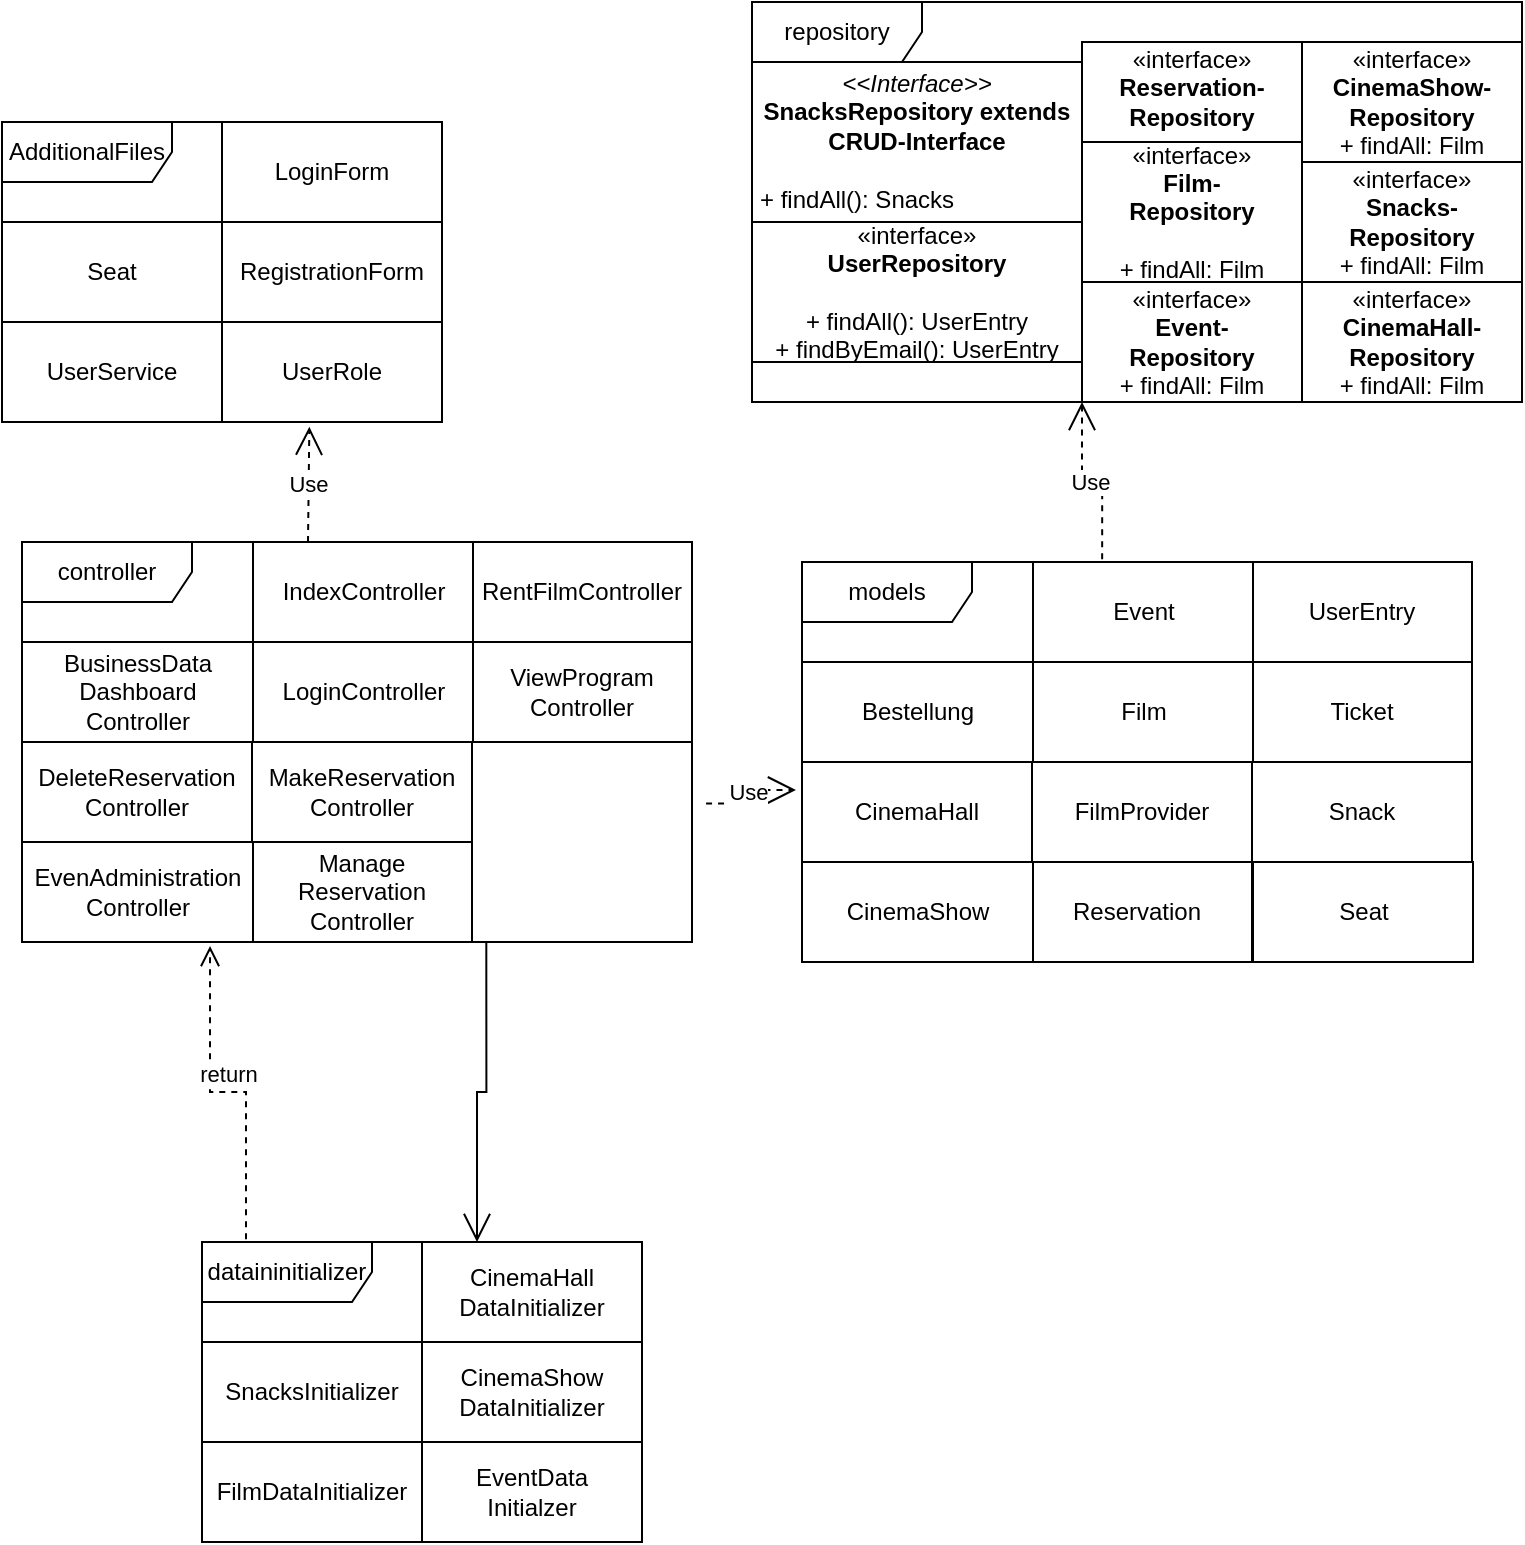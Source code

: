 <mxfile version="24.4.4" type="device">
  <diagram id="lcPPTLjZXhJ7gWwHTS3b" name="Page-1">
    <mxGraphModel dx="1434" dy="754" grid="1" gridSize="10" guides="1" tooltips="1" connect="1" arrows="1" fold="1" page="1" pageScale="1" pageWidth="850" pageHeight="1100" math="0" shadow="0">
      <root>
        <mxCell id="0" />
        <mxCell id="1" parent="0" />
        <mxCell id="2" value="repository" style="shape=umlFrame;whiteSpace=wrap;html=1;pointerEvents=0;width=85;height=30;" parent="1" vertex="1">
          <mxGeometry x="425" width="385" height="200" as="geometry" />
        </mxCell>
        <mxCell id="3" value="&lt;p style=&quot;margin:0px;margin-top:4px;text-align:center;&quot;&gt;&lt;i&gt;&amp;lt;&amp;lt;Interface&amp;gt;&amp;gt;&lt;/i&gt;&lt;br&gt;&lt;b&gt;SnacksRepository extends CRUD-Interface&lt;/b&gt;&lt;/p&gt;&lt;p style=&quot;margin:0px;margin-left:4px;&quot;&gt;&lt;br&gt;&lt;/p&gt;&lt;p style=&quot;margin:0px;margin-left:4px;&quot;&gt;+ findAll(): Snacks&lt;br&gt;&lt;/p&gt;" style="verticalAlign=top;align=left;overflow=fill;fontSize=12;fontFamily=Helvetica;html=1;whiteSpace=wrap;" parent="1" vertex="1">
          <mxGeometry x="425" y="30" width="165" height="80" as="geometry" />
        </mxCell>
        <mxCell id="4" value="«interface»&lt;br&gt;&lt;b&gt;UserRepository&lt;br&gt;&lt;br&gt;&lt;/b&gt;+ findAll(): UserEntry&lt;br&gt;&lt;span style=&quot;border-color: var(--border-color);&quot;&gt;+ findByEmail(): UserEntry&lt;/span&gt;&lt;b&gt;&lt;br&gt;&lt;/b&gt;" style="html=1;whiteSpace=wrap;" parent="1" vertex="1">
          <mxGeometry x="425" y="110" width="165" height="70" as="geometry" />
        </mxCell>
        <mxCell id="6" value="«interface»&lt;br&gt;&lt;b&gt;Reservation-&lt;/b&gt;&lt;b&gt;Repository&lt;/b&gt;&lt;br&gt;&lt;b&gt;&lt;br&gt;&lt;/b&gt;" style="html=1;whiteSpace=wrap;" parent="1" vertex="1">
          <mxGeometry x="590" y="20" width="110" height="60" as="geometry" />
        </mxCell>
        <mxCell id="8" value="«interface»&lt;br&gt;&lt;div&gt;&lt;b&gt;Film-&lt;/b&gt;&lt;/div&gt;&lt;div&gt;&lt;b&gt;Repository&lt;/b&gt;&lt;/div&gt;&lt;br&gt;+ findAll: Film" style="html=1;whiteSpace=wrap;" parent="1" vertex="1">
          <mxGeometry x="590" y="70" width="110" height="70" as="geometry" />
        </mxCell>
        <mxCell id="9" value="«interface»&lt;br&gt;&lt;b&gt;Event-&lt;br&gt;&lt;/b&gt;&lt;b&gt;Repository&lt;/b&gt;&lt;br&gt;+ findAll: Film" style="html=1;whiteSpace=wrap;" parent="1" vertex="1">
          <mxGeometry x="590" y="140" width="110" height="60" as="geometry" />
        </mxCell>
        <mxCell id="13" value="" style="edgeStyle=orthogonalEdgeStyle;rounded=0;orthogonalLoop=1;jettySize=auto;html=1;" parent="1" source="10" target="12" edge="1">
          <mxGeometry relative="1" as="geometry" />
        </mxCell>
        <mxCell id="10" value="«interface»&lt;br&gt;&lt;div&gt;&lt;b&gt;Snacks-&lt;/b&gt;&lt;/div&gt;&lt;b&gt;Repository&lt;/b&gt;&lt;br&gt;+ findAll: Film" style="html=1;whiteSpace=wrap;" parent="1" vertex="1">
          <mxGeometry x="700" y="80" width="110" height="60" as="geometry" />
        </mxCell>
        <mxCell id="11" value="«interface»&lt;br&gt;&lt;div&gt;&lt;b&gt;CinemaShow-&lt;/b&gt;&lt;/div&gt;&lt;b&gt;Repository&lt;/b&gt;&lt;br&gt;+ findAll: Film" style="html=1;whiteSpace=wrap;" parent="1" vertex="1">
          <mxGeometry x="700" y="20" width="110" height="60" as="geometry" />
        </mxCell>
        <mxCell id="12" value="«interface»&lt;br&gt;&lt;b&gt;CinemaHall-&lt;br&gt;&lt;/b&gt;&lt;b&gt;Repository&lt;/b&gt;&lt;br&gt;+ findAll: Film" style="html=1;whiteSpace=wrap;" parent="1" vertex="1">
          <mxGeometry x="700" y="140" width="110" height="60" as="geometry" />
        </mxCell>
        <mxCell id="14" value="models" style="shape=umlFrame;whiteSpace=wrap;html=1;pointerEvents=0;width=85;height=30;" parent="1" vertex="1">
          <mxGeometry x="450" y="280" width="335" height="200" as="geometry" />
        </mxCell>
        <mxCell id="32" value="UserEntry" style="html=1;whiteSpace=wrap;" parent="1" vertex="1">
          <mxGeometry x="675" y="280" width="110" height="50" as="geometry" />
        </mxCell>
        <mxCell id="33" value="Ticket" style="html=1;whiteSpace=wrap;" parent="1" vertex="1">
          <mxGeometry x="675" y="330" width="110" height="50" as="geometry" />
        </mxCell>
        <mxCell id="34" value="Snack" style="html=1;whiteSpace=wrap;" parent="1" vertex="1">
          <mxGeometry x="675" y="380" width="110" height="50" as="geometry" />
        </mxCell>
        <mxCell id="35" value="FilmProvider" style="html=1;whiteSpace=wrap;" parent="1" vertex="1">
          <mxGeometry x="565" y="380" width="110" height="50" as="geometry" />
        </mxCell>
        <mxCell id="36" value="Film" style="html=1;whiteSpace=wrap;" parent="1" vertex="1">
          <mxGeometry x="565.5" y="330" width="110" height="50" as="geometry" />
        </mxCell>
        <mxCell id="37" value="Event" style="html=1;whiteSpace=wrap;" parent="1" vertex="1">
          <mxGeometry x="565.5" y="280" width="110" height="50" as="geometry" />
        </mxCell>
        <mxCell id="39" value="Bestellung" style="html=1;whiteSpace=wrap;" parent="1" vertex="1">
          <mxGeometry x="450" y="330" width="115.5" height="50" as="geometry" />
        </mxCell>
        <mxCell id="40" value="CinemaHall" style="html=1;whiteSpace=wrap;" parent="1" vertex="1">
          <mxGeometry x="450" y="380" width="115" height="50" as="geometry" />
        </mxCell>
        <mxCell id="42" value="Reservation" style="html=1;whiteSpace=wrap;" parent="1" vertex="1">
          <mxGeometry x="560" y="430" width="115" height="50" as="geometry" />
        </mxCell>
        <mxCell id="43" value="Seat" style="html=1;whiteSpace=wrap;" parent="1" vertex="1">
          <mxGeometry x="675.5" y="430" width="110" height="50" as="geometry" />
        </mxCell>
        <mxCell id="44" value="CinemaShow" style="html=1;whiteSpace=wrap;" parent="1" vertex="1">
          <mxGeometry x="450" y="430" width="115.5" height="50" as="geometry" />
        </mxCell>
        <mxCell id="45" value="Use" style="endArrow=open;endSize=12;dashed=1;html=1;rounded=0;exitX=0.448;exitY=-0.007;exitDx=0;exitDy=0;exitPerimeter=0;entryX=0;entryY=1;entryDx=0;entryDy=0;edgeStyle=orthogonalEdgeStyle;" parent="1" source="14" target="9" edge="1">
          <mxGeometry width="160" relative="1" as="geometry">
            <mxPoint x="440" y="410" as="sourcePoint" />
            <mxPoint x="480" y="370" as="targetPoint" />
          </mxGeometry>
        </mxCell>
        <mxCell id="46" value="AdditionalFiles" style="shape=umlFrame;whiteSpace=wrap;html=1;pointerEvents=0;width=85;height=30;" parent="1" vertex="1">
          <mxGeometry x="50" y="60" width="220" height="150" as="geometry" />
        </mxCell>
        <mxCell id="47" value="LoginForm" style="html=1;whiteSpace=wrap;" parent="1" vertex="1">
          <mxGeometry x="160" y="60" width="110" height="50" as="geometry" />
        </mxCell>
        <mxCell id="48" value="Seat" style="html=1;whiteSpace=wrap;" parent="1" vertex="1">
          <mxGeometry x="50" y="110" width="110" height="50" as="geometry" />
        </mxCell>
        <mxCell id="49" value="UserService" style="html=1;whiteSpace=wrap;" parent="1" vertex="1">
          <mxGeometry x="50" y="160" width="110" height="50" as="geometry" />
        </mxCell>
        <mxCell id="50" value="RegistrationForm" style="html=1;whiteSpace=wrap;" parent="1" vertex="1">
          <mxGeometry x="160" y="110" width="110" height="50" as="geometry" />
        </mxCell>
        <mxCell id="51" value="UserRole" style="html=1;whiteSpace=wrap;" parent="1" vertex="1">
          <mxGeometry x="160" y="160" width="110" height="50" as="geometry" />
        </mxCell>
        <mxCell id="53" value="dataininitializer" style="shape=umlFrame;whiteSpace=wrap;html=1;pointerEvents=0;width=85;height=30;" parent="1" vertex="1">
          <mxGeometry x="150" y="620" width="220" height="150" as="geometry" />
        </mxCell>
        <mxCell id="56" value="CinemaHall&lt;br&gt;DataInitializer" style="html=1;whiteSpace=wrap;" parent="1" vertex="1">
          <mxGeometry x="260" y="620" width="110" height="50" as="geometry" />
        </mxCell>
        <mxCell id="57" value="SnacksInitializer" style="html=1;whiteSpace=wrap;" parent="1" vertex="1">
          <mxGeometry x="150" y="670" width="110" height="50" as="geometry" />
        </mxCell>
        <mxCell id="58" value="FilmDataInitializer" style="html=1;whiteSpace=wrap;" parent="1" vertex="1">
          <mxGeometry x="150" y="720" width="110" height="50" as="geometry" />
        </mxCell>
        <mxCell id="59" value="CinemaShow&lt;br&gt;DataInitializer" style="html=1;whiteSpace=wrap;" parent="1" vertex="1">
          <mxGeometry x="260" y="670" width="110" height="50" as="geometry" />
        </mxCell>
        <mxCell id="60" value="EventData&lt;br&gt;Initialzer" style="html=1;whiteSpace=wrap;" parent="1" vertex="1">
          <mxGeometry x="260" y="720" width="110" height="50" as="geometry" />
        </mxCell>
        <mxCell id="62" value="controller" style="shape=umlFrame;whiteSpace=wrap;html=1;pointerEvents=0;width=85;height=30;" parent="1" vertex="1">
          <mxGeometry x="60" y="270" width="335" height="200" as="geometry" />
        </mxCell>
        <mxCell id="63" value="RentFilmController" style="html=1;whiteSpace=wrap;" parent="1" vertex="1">
          <mxGeometry x="285" y="270" width="110" height="50" as="geometry" />
        </mxCell>
        <mxCell id="64" value="ViewProgram&lt;br&gt;Controller" style="html=1;whiteSpace=wrap;" parent="1" vertex="1">
          <mxGeometry x="285" y="320" width="110" height="50" as="geometry" />
        </mxCell>
        <mxCell id="66" value="MakeReservation&lt;br&gt;Controller" style="html=1;whiteSpace=wrap;" parent="1" vertex="1">
          <mxGeometry x="175" y="370" width="110" height="50" as="geometry" />
        </mxCell>
        <mxCell id="67" value="LoginController" style="html=1;whiteSpace=wrap;" parent="1" vertex="1">
          <mxGeometry x="175.5" y="320" width="110" height="50" as="geometry" />
        </mxCell>
        <mxCell id="68" value="IndexController" style="html=1;whiteSpace=wrap;" parent="1" vertex="1">
          <mxGeometry x="175.5" y="270" width="110" height="50" as="geometry" />
        </mxCell>
        <mxCell id="69" value="BusinessData&lt;br&gt;Dashboard&lt;br&gt;Controller" style="html=1;whiteSpace=wrap;" parent="1" vertex="1">
          <mxGeometry x="60" y="320" width="115.5" height="50" as="geometry" />
        </mxCell>
        <mxCell id="70" value="DeleteReservation&lt;br&gt;Controller" style="html=1;whiteSpace=wrap;" parent="1" vertex="1">
          <mxGeometry x="60" y="370" width="115" height="50" as="geometry" />
        </mxCell>
        <mxCell id="71" value="Manage&lt;br&gt;Reservation&lt;br&gt;Controller" style="html=1;whiteSpace=wrap;" parent="1" vertex="1">
          <mxGeometry x="175" y="420" width="110" height="50" as="geometry" />
        </mxCell>
        <mxCell id="73" value="EvenAdministration Controller" style="html=1;whiteSpace=wrap;" parent="1" vertex="1">
          <mxGeometry x="60" y="420" width="115.5" height="50" as="geometry" />
        </mxCell>
        <mxCell id="74" value="return" style="html=1;verticalAlign=bottom;endArrow=open;dashed=1;endSize=8;rounded=0;entryX=0.814;entryY=1.04;entryDx=0;entryDy=0;entryPerimeter=0;exitX=0.1;exitY=-0.009;exitDx=0;exitDy=0;exitPerimeter=0;edgeStyle=orthogonalEdgeStyle;" parent="1" source="53" target="73" edge="1">
          <mxGeometry relative="1" as="geometry">
            <mxPoint x="180" y="590" as="sourcePoint" />
            <mxPoint x="210" y="910" as="targetPoint" />
          </mxGeometry>
        </mxCell>
        <mxCell id="75" value="" style="endArrow=open;endFill=1;endSize=12;html=1;rounded=0;exitX=0.693;exitY=1.002;exitDx=0;exitDy=0;exitPerimeter=0;entryX=0.25;entryY=0;entryDx=0;entryDy=0;edgeStyle=orthogonalEdgeStyle;" parent="1" source="62" target="56" edge="1">
          <mxGeometry width="160" relative="1" as="geometry">
            <mxPoint x="280" y="870" as="sourcePoint" />
            <mxPoint x="440" y="870" as="targetPoint" />
          </mxGeometry>
        </mxCell>
        <mxCell id="76" value="Use" style="endArrow=open;endSize=12;dashed=1;html=1;rounded=0;exitX=0.25;exitY=0;exitDx=0;exitDy=0;entryX=0.397;entryY=1.047;entryDx=0;entryDy=0;entryPerimeter=0;" parent="1" source="68" target="51" edge="1">
          <mxGeometry width="160" relative="1" as="geometry">
            <mxPoint x="180" y="890" as="sourcePoint" />
            <mxPoint x="160" y="230" as="targetPoint" />
          </mxGeometry>
        </mxCell>
        <mxCell id="77" value="Use" style="endArrow=open;endSize=12;dashed=1;html=1;rounded=0;exitX=1.021;exitY=0.654;exitDx=0;exitDy=0;entryX=-0.009;entryY=0.57;entryDx=0;entryDy=0;entryPerimeter=0;exitPerimeter=0;edgeStyle=orthogonalEdgeStyle;" parent="1" source="62" target="14" edge="1">
          <mxGeometry width="160" relative="1" as="geometry">
            <mxPoint x="213" y="280" as="sourcePoint" />
            <mxPoint x="400" y="240" as="targetPoint" />
          </mxGeometry>
        </mxCell>
      </root>
    </mxGraphModel>
  </diagram>
</mxfile>
